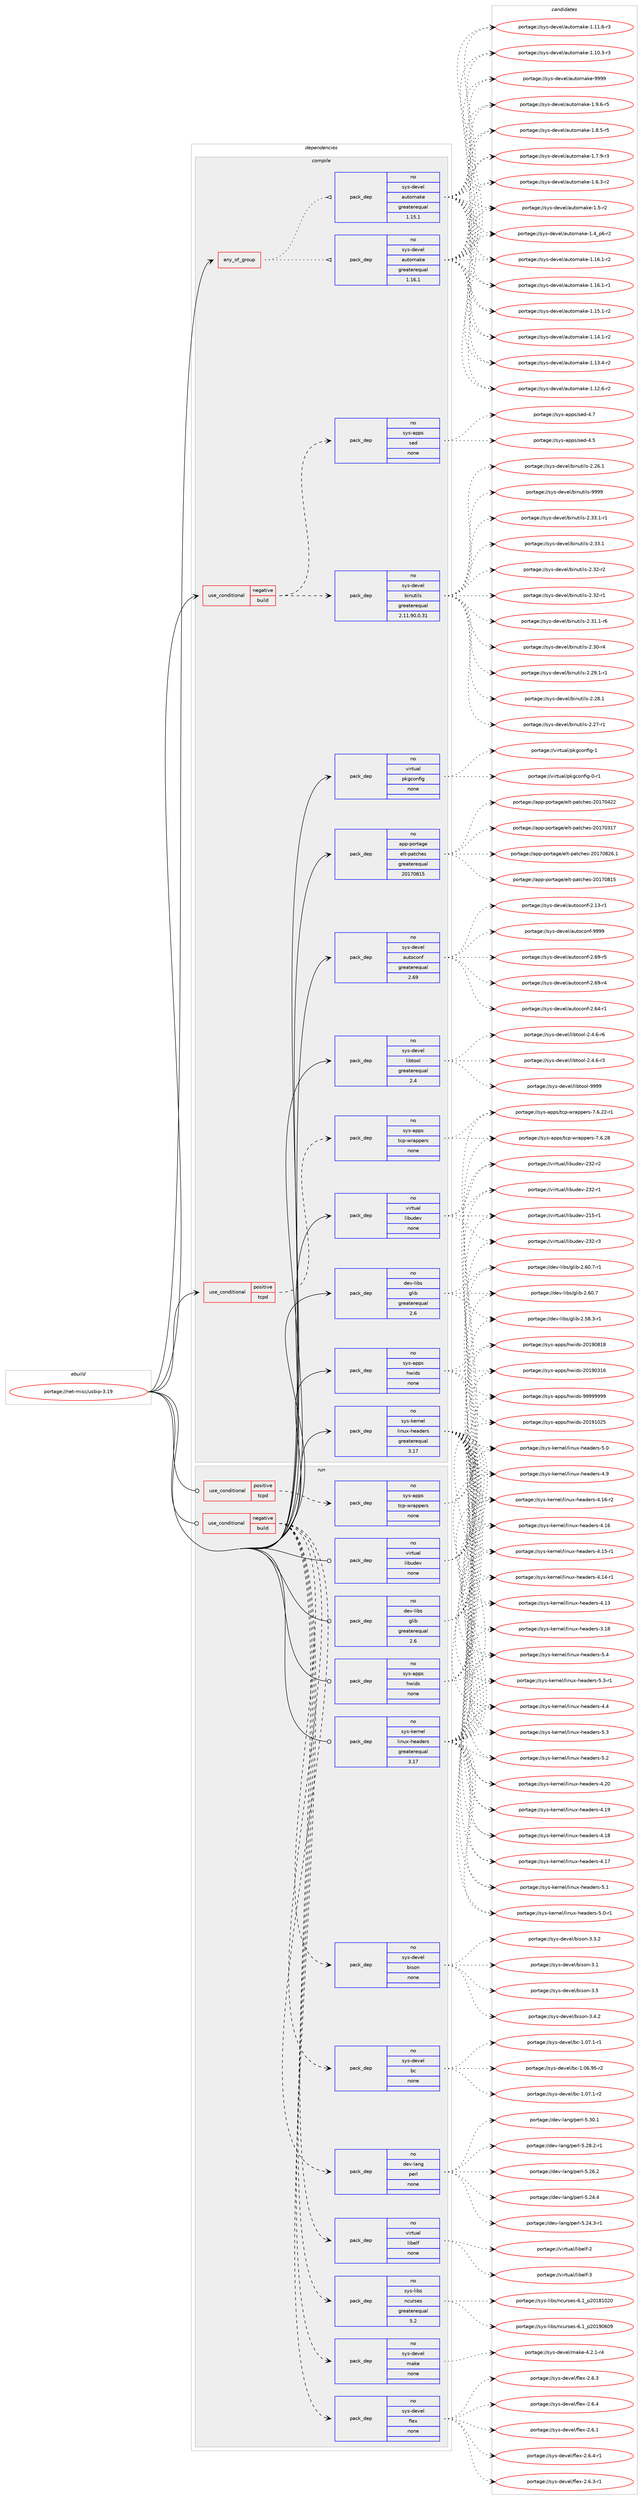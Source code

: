 digraph prolog {

# *************
# Graph options
# *************

newrank=true;
concentrate=true;
compound=true;
graph [rankdir=LR,fontname=Helvetica,fontsize=10,ranksep=1.5];#, ranksep=2.5, nodesep=0.2];
edge  [arrowhead=vee];
node  [fontname=Helvetica,fontsize=10];

# **********
# The ebuild
# **********

subgraph cluster_leftcol {
color=gray;
rank=same;
label=<<i>ebuild</i>>;
id [label="portage://net-misc/usbip-3.19", color=red, width=4, href="../net-misc/usbip-3.19.svg"];
}

# ****************
# The dependencies
# ****************

subgraph cluster_midcol {
color=gray;
label=<<i>dependencies</i>>;
subgraph cluster_compile {
fillcolor="#eeeeee";
style=filled;
label=<<i>compile</i>>;
subgraph any2013 {
dependency129631 [label=<<TABLE BORDER="0" CELLBORDER="1" CELLSPACING="0" CELLPADDING="4"><TR><TD CELLPADDING="10">any_of_group</TD></TR></TABLE>>, shape=none, color=red];subgraph pack102188 {
dependency129632 [label=<<TABLE BORDER="0" CELLBORDER="1" CELLSPACING="0" CELLPADDING="4" WIDTH="220"><TR><TD ROWSPAN="6" CELLPADDING="30">pack_dep</TD></TR><TR><TD WIDTH="110">no</TD></TR><TR><TD>sys-devel</TD></TR><TR><TD>automake</TD></TR><TR><TD>greaterequal</TD></TR><TR><TD>1.16.1</TD></TR></TABLE>>, shape=none, color=blue];
}
dependency129631:e -> dependency129632:w [weight=20,style="dotted",arrowhead="oinv"];
subgraph pack102189 {
dependency129633 [label=<<TABLE BORDER="0" CELLBORDER="1" CELLSPACING="0" CELLPADDING="4" WIDTH="220"><TR><TD ROWSPAN="6" CELLPADDING="30">pack_dep</TD></TR><TR><TD WIDTH="110">no</TD></TR><TR><TD>sys-devel</TD></TR><TR><TD>automake</TD></TR><TR><TD>greaterequal</TD></TR><TR><TD>1.15.1</TD></TR></TABLE>>, shape=none, color=blue];
}
dependency129631:e -> dependency129633:w [weight=20,style="dotted",arrowhead="oinv"];
}
id:e -> dependency129631:w [weight=20,style="solid",arrowhead="vee"];
subgraph cond25334 {
dependency129634 [label=<<TABLE BORDER="0" CELLBORDER="1" CELLSPACING="0" CELLPADDING="4"><TR><TD ROWSPAN="3" CELLPADDING="10">use_conditional</TD></TR><TR><TD>negative</TD></TR><TR><TD>build</TD></TR></TABLE>>, shape=none, color=red];
subgraph pack102190 {
dependency129635 [label=<<TABLE BORDER="0" CELLBORDER="1" CELLSPACING="0" CELLPADDING="4" WIDTH="220"><TR><TD ROWSPAN="6" CELLPADDING="30">pack_dep</TD></TR><TR><TD WIDTH="110">no</TD></TR><TR><TD>sys-apps</TD></TR><TR><TD>sed</TD></TR><TR><TD>none</TD></TR><TR><TD></TD></TR></TABLE>>, shape=none, color=blue];
}
dependency129634:e -> dependency129635:w [weight=20,style="dashed",arrowhead="vee"];
subgraph pack102191 {
dependency129636 [label=<<TABLE BORDER="0" CELLBORDER="1" CELLSPACING="0" CELLPADDING="4" WIDTH="220"><TR><TD ROWSPAN="6" CELLPADDING="30">pack_dep</TD></TR><TR><TD WIDTH="110">no</TD></TR><TR><TD>sys-devel</TD></TR><TR><TD>binutils</TD></TR><TR><TD>greaterequal</TD></TR><TR><TD>2.11.90.0.31</TD></TR></TABLE>>, shape=none, color=blue];
}
dependency129634:e -> dependency129636:w [weight=20,style="dashed",arrowhead="vee"];
}
id:e -> dependency129634:w [weight=20,style="solid",arrowhead="vee"];
subgraph cond25335 {
dependency129637 [label=<<TABLE BORDER="0" CELLBORDER="1" CELLSPACING="0" CELLPADDING="4"><TR><TD ROWSPAN="3" CELLPADDING="10">use_conditional</TD></TR><TR><TD>positive</TD></TR><TR><TD>tcpd</TD></TR></TABLE>>, shape=none, color=red];
subgraph pack102192 {
dependency129638 [label=<<TABLE BORDER="0" CELLBORDER="1" CELLSPACING="0" CELLPADDING="4" WIDTH="220"><TR><TD ROWSPAN="6" CELLPADDING="30">pack_dep</TD></TR><TR><TD WIDTH="110">no</TD></TR><TR><TD>sys-apps</TD></TR><TR><TD>tcp-wrappers</TD></TR><TR><TD>none</TD></TR><TR><TD></TD></TR></TABLE>>, shape=none, color=blue];
}
dependency129637:e -> dependency129638:w [weight=20,style="dashed",arrowhead="vee"];
}
id:e -> dependency129637:w [weight=20,style="solid",arrowhead="vee"];
subgraph pack102193 {
dependency129639 [label=<<TABLE BORDER="0" CELLBORDER="1" CELLSPACING="0" CELLPADDING="4" WIDTH="220"><TR><TD ROWSPAN="6" CELLPADDING="30">pack_dep</TD></TR><TR><TD WIDTH="110">no</TD></TR><TR><TD>app-portage</TD></TR><TR><TD>elt-patches</TD></TR><TR><TD>greaterequal</TD></TR><TR><TD>20170815</TD></TR></TABLE>>, shape=none, color=blue];
}
id:e -> dependency129639:w [weight=20,style="solid",arrowhead="vee"];
subgraph pack102194 {
dependency129640 [label=<<TABLE BORDER="0" CELLBORDER="1" CELLSPACING="0" CELLPADDING="4" WIDTH="220"><TR><TD ROWSPAN="6" CELLPADDING="30">pack_dep</TD></TR><TR><TD WIDTH="110">no</TD></TR><TR><TD>dev-libs</TD></TR><TR><TD>glib</TD></TR><TR><TD>greaterequal</TD></TR><TR><TD>2.6</TD></TR></TABLE>>, shape=none, color=blue];
}
id:e -> dependency129640:w [weight=20,style="solid",arrowhead="vee"];
subgraph pack102195 {
dependency129641 [label=<<TABLE BORDER="0" CELLBORDER="1" CELLSPACING="0" CELLPADDING="4" WIDTH="220"><TR><TD ROWSPAN="6" CELLPADDING="30">pack_dep</TD></TR><TR><TD WIDTH="110">no</TD></TR><TR><TD>sys-apps</TD></TR><TR><TD>hwids</TD></TR><TR><TD>none</TD></TR><TR><TD></TD></TR></TABLE>>, shape=none, color=blue];
}
id:e -> dependency129641:w [weight=20,style="solid",arrowhead="vee"];
subgraph pack102196 {
dependency129642 [label=<<TABLE BORDER="0" CELLBORDER="1" CELLSPACING="0" CELLPADDING="4" WIDTH="220"><TR><TD ROWSPAN="6" CELLPADDING="30">pack_dep</TD></TR><TR><TD WIDTH="110">no</TD></TR><TR><TD>sys-devel</TD></TR><TR><TD>autoconf</TD></TR><TR><TD>greaterequal</TD></TR><TR><TD>2.69</TD></TR></TABLE>>, shape=none, color=blue];
}
id:e -> dependency129642:w [weight=20,style="solid",arrowhead="vee"];
subgraph pack102197 {
dependency129643 [label=<<TABLE BORDER="0" CELLBORDER="1" CELLSPACING="0" CELLPADDING="4" WIDTH="220"><TR><TD ROWSPAN="6" CELLPADDING="30">pack_dep</TD></TR><TR><TD WIDTH="110">no</TD></TR><TR><TD>sys-devel</TD></TR><TR><TD>libtool</TD></TR><TR><TD>greaterequal</TD></TR><TR><TD>2.4</TD></TR></TABLE>>, shape=none, color=blue];
}
id:e -> dependency129643:w [weight=20,style="solid",arrowhead="vee"];
subgraph pack102198 {
dependency129644 [label=<<TABLE BORDER="0" CELLBORDER="1" CELLSPACING="0" CELLPADDING="4" WIDTH="220"><TR><TD ROWSPAN="6" CELLPADDING="30">pack_dep</TD></TR><TR><TD WIDTH="110">no</TD></TR><TR><TD>sys-kernel</TD></TR><TR><TD>linux-headers</TD></TR><TR><TD>greaterequal</TD></TR><TR><TD>3.17</TD></TR></TABLE>>, shape=none, color=blue];
}
id:e -> dependency129644:w [weight=20,style="solid",arrowhead="vee"];
subgraph pack102199 {
dependency129645 [label=<<TABLE BORDER="0" CELLBORDER="1" CELLSPACING="0" CELLPADDING="4" WIDTH="220"><TR><TD ROWSPAN="6" CELLPADDING="30">pack_dep</TD></TR><TR><TD WIDTH="110">no</TD></TR><TR><TD>virtual</TD></TR><TR><TD>libudev</TD></TR><TR><TD>none</TD></TR><TR><TD></TD></TR></TABLE>>, shape=none, color=blue];
}
id:e -> dependency129645:w [weight=20,style="solid",arrowhead="vee"];
subgraph pack102200 {
dependency129646 [label=<<TABLE BORDER="0" CELLBORDER="1" CELLSPACING="0" CELLPADDING="4" WIDTH="220"><TR><TD ROWSPAN="6" CELLPADDING="30">pack_dep</TD></TR><TR><TD WIDTH="110">no</TD></TR><TR><TD>virtual</TD></TR><TR><TD>pkgconfig</TD></TR><TR><TD>none</TD></TR><TR><TD></TD></TR></TABLE>>, shape=none, color=blue];
}
id:e -> dependency129646:w [weight=20,style="solid",arrowhead="vee"];
}
subgraph cluster_compileandrun {
fillcolor="#eeeeee";
style=filled;
label=<<i>compile and run</i>>;
}
subgraph cluster_run {
fillcolor="#eeeeee";
style=filled;
label=<<i>run</i>>;
subgraph cond25336 {
dependency129647 [label=<<TABLE BORDER="0" CELLBORDER="1" CELLSPACING="0" CELLPADDING="4"><TR><TD ROWSPAN="3" CELLPADDING="10">use_conditional</TD></TR><TR><TD>negative</TD></TR><TR><TD>build</TD></TR></TABLE>>, shape=none, color=red];
subgraph pack102201 {
dependency129648 [label=<<TABLE BORDER="0" CELLBORDER="1" CELLSPACING="0" CELLPADDING="4" WIDTH="220"><TR><TD ROWSPAN="6" CELLPADDING="30">pack_dep</TD></TR><TR><TD WIDTH="110">no</TD></TR><TR><TD>dev-lang</TD></TR><TR><TD>perl</TD></TR><TR><TD>none</TD></TR><TR><TD></TD></TR></TABLE>>, shape=none, color=blue];
}
dependency129647:e -> dependency129648:w [weight=20,style="dashed",arrowhead="vee"];
subgraph pack102202 {
dependency129649 [label=<<TABLE BORDER="0" CELLBORDER="1" CELLSPACING="0" CELLPADDING="4" WIDTH="220"><TR><TD ROWSPAN="6" CELLPADDING="30">pack_dep</TD></TR><TR><TD WIDTH="110">no</TD></TR><TR><TD>sys-devel</TD></TR><TR><TD>bc</TD></TR><TR><TD>none</TD></TR><TR><TD></TD></TR></TABLE>>, shape=none, color=blue];
}
dependency129647:e -> dependency129649:w [weight=20,style="dashed",arrowhead="vee"];
subgraph pack102203 {
dependency129650 [label=<<TABLE BORDER="0" CELLBORDER="1" CELLSPACING="0" CELLPADDING="4" WIDTH="220"><TR><TD ROWSPAN="6" CELLPADDING="30">pack_dep</TD></TR><TR><TD WIDTH="110">no</TD></TR><TR><TD>sys-devel</TD></TR><TR><TD>bison</TD></TR><TR><TD>none</TD></TR><TR><TD></TD></TR></TABLE>>, shape=none, color=blue];
}
dependency129647:e -> dependency129650:w [weight=20,style="dashed",arrowhead="vee"];
subgraph pack102204 {
dependency129651 [label=<<TABLE BORDER="0" CELLBORDER="1" CELLSPACING="0" CELLPADDING="4" WIDTH="220"><TR><TD ROWSPAN="6" CELLPADDING="30">pack_dep</TD></TR><TR><TD WIDTH="110">no</TD></TR><TR><TD>sys-devel</TD></TR><TR><TD>flex</TD></TR><TR><TD>none</TD></TR><TR><TD></TD></TR></TABLE>>, shape=none, color=blue];
}
dependency129647:e -> dependency129651:w [weight=20,style="dashed",arrowhead="vee"];
subgraph pack102205 {
dependency129652 [label=<<TABLE BORDER="0" CELLBORDER="1" CELLSPACING="0" CELLPADDING="4" WIDTH="220"><TR><TD ROWSPAN="6" CELLPADDING="30">pack_dep</TD></TR><TR><TD WIDTH="110">no</TD></TR><TR><TD>sys-devel</TD></TR><TR><TD>make</TD></TR><TR><TD>none</TD></TR><TR><TD></TD></TR></TABLE>>, shape=none, color=blue];
}
dependency129647:e -> dependency129652:w [weight=20,style="dashed",arrowhead="vee"];
subgraph pack102206 {
dependency129653 [label=<<TABLE BORDER="0" CELLBORDER="1" CELLSPACING="0" CELLPADDING="4" WIDTH="220"><TR><TD ROWSPAN="6" CELLPADDING="30">pack_dep</TD></TR><TR><TD WIDTH="110">no</TD></TR><TR><TD>sys-libs</TD></TR><TR><TD>ncurses</TD></TR><TR><TD>greaterequal</TD></TR><TR><TD>5.2</TD></TR></TABLE>>, shape=none, color=blue];
}
dependency129647:e -> dependency129653:w [weight=20,style="dashed",arrowhead="vee"];
subgraph pack102207 {
dependency129654 [label=<<TABLE BORDER="0" CELLBORDER="1" CELLSPACING="0" CELLPADDING="4" WIDTH="220"><TR><TD ROWSPAN="6" CELLPADDING="30">pack_dep</TD></TR><TR><TD WIDTH="110">no</TD></TR><TR><TD>virtual</TD></TR><TR><TD>libelf</TD></TR><TR><TD>none</TD></TR><TR><TD></TD></TR></TABLE>>, shape=none, color=blue];
}
dependency129647:e -> dependency129654:w [weight=20,style="dashed",arrowhead="vee"];
}
id:e -> dependency129647:w [weight=20,style="solid",arrowhead="odot"];
subgraph cond25337 {
dependency129655 [label=<<TABLE BORDER="0" CELLBORDER="1" CELLSPACING="0" CELLPADDING="4"><TR><TD ROWSPAN="3" CELLPADDING="10">use_conditional</TD></TR><TR><TD>positive</TD></TR><TR><TD>tcpd</TD></TR></TABLE>>, shape=none, color=red];
subgraph pack102208 {
dependency129656 [label=<<TABLE BORDER="0" CELLBORDER="1" CELLSPACING="0" CELLPADDING="4" WIDTH="220"><TR><TD ROWSPAN="6" CELLPADDING="30">pack_dep</TD></TR><TR><TD WIDTH="110">no</TD></TR><TR><TD>sys-apps</TD></TR><TR><TD>tcp-wrappers</TD></TR><TR><TD>none</TD></TR><TR><TD></TD></TR></TABLE>>, shape=none, color=blue];
}
dependency129655:e -> dependency129656:w [weight=20,style="dashed",arrowhead="vee"];
}
id:e -> dependency129655:w [weight=20,style="solid",arrowhead="odot"];
subgraph pack102209 {
dependency129657 [label=<<TABLE BORDER="0" CELLBORDER="1" CELLSPACING="0" CELLPADDING="4" WIDTH="220"><TR><TD ROWSPAN="6" CELLPADDING="30">pack_dep</TD></TR><TR><TD WIDTH="110">no</TD></TR><TR><TD>dev-libs</TD></TR><TR><TD>glib</TD></TR><TR><TD>greaterequal</TD></TR><TR><TD>2.6</TD></TR></TABLE>>, shape=none, color=blue];
}
id:e -> dependency129657:w [weight=20,style="solid",arrowhead="odot"];
subgraph pack102210 {
dependency129658 [label=<<TABLE BORDER="0" CELLBORDER="1" CELLSPACING="0" CELLPADDING="4" WIDTH="220"><TR><TD ROWSPAN="6" CELLPADDING="30">pack_dep</TD></TR><TR><TD WIDTH="110">no</TD></TR><TR><TD>sys-apps</TD></TR><TR><TD>hwids</TD></TR><TR><TD>none</TD></TR><TR><TD></TD></TR></TABLE>>, shape=none, color=blue];
}
id:e -> dependency129658:w [weight=20,style="solid",arrowhead="odot"];
subgraph pack102211 {
dependency129659 [label=<<TABLE BORDER="0" CELLBORDER="1" CELLSPACING="0" CELLPADDING="4" WIDTH="220"><TR><TD ROWSPAN="6" CELLPADDING="30">pack_dep</TD></TR><TR><TD WIDTH="110">no</TD></TR><TR><TD>sys-kernel</TD></TR><TR><TD>linux-headers</TD></TR><TR><TD>greaterequal</TD></TR><TR><TD>3.17</TD></TR></TABLE>>, shape=none, color=blue];
}
id:e -> dependency129659:w [weight=20,style="solid",arrowhead="odot"];
subgraph pack102212 {
dependency129660 [label=<<TABLE BORDER="0" CELLBORDER="1" CELLSPACING="0" CELLPADDING="4" WIDTH="220"><TR><TD ROWSPAN="6" CELLPADDING="30">pack_dep</TD></TR><TR><TD WIDTH="110">no</TD></TR><TR><TD>virtual</TD></TR><TR><TD>libudev</TD></TR><TR><TD>none</TD></TR><TR><TD></TD></TR></TABLE>>, shape=none, color=blue];
}
id:e -> dependency129660:w [weight=20,style="solid",arrowhead="odot"];
}
}

# **************
# The candidates
# **************

subgraph cluster_choices {
rank=same;
color=gray;
label=<<i>candidates</i>>;

subgraph choice102188 {
color=black;
nodesep=1;
choice115121115451001011181011084797117116111109971071014557575757 [label="portage://sys-devel/automake-9999", color=red, width=4,href="../sys-devel/automake-9999.svg"];
choice115121115451001011181011084797117116111109971071014549465746544511453 [label="portage://sys-devel/automake-1.9.6-r5", color=red, width=4,href="../sys-devel/automake-1.9.6-r5.svg"];
choice115121115451001011181011084797117116111109971071014549465646534511453 [label="portage://sys-devel/automake-1.8.5-r5", color=red, width=4,href="../sys-devel/automake-1.8.5-r5.svg"];
choice115121115451001011181011084797117116111109971071014549465546574511451 [label="portage://sys-devel/automake-1.7.9-r3", color=red, width=4,href="../sys-devel/automake-1.7.9-r3.svg"];
choice115121115451001011181011084797117116111109971071014549465446514511450 [label="portage://sys-devel/automake-1.6.3-r2", color=red, width=4,href="../sys-devel/automake-1.6.3-r2.svg"];
choice11512111545100101118101108479711711611110997107101454946534511450 [label="portage://sys-devel/automake-1.5-r2", color=red, width=4,href="../sys-devel/automake-1.5-r2.svg"];
choice115121115451001011181011084797117116111109971071014549465295112544511450 [label="portage://sys-devel/automake-1.4_p6-r2", color=red, width=4,href="../sys-devel/automake-1.4_p6-r2.svg"];
choice11512111545100101118101108479711711611110997107101454946495446494511450 [label="portage://sys-devel/automake-1.16.1-r2", color=red, width=4,href="../sys-devel/automake-1.16.1-r2.svg"];
choice11512111545100101118101108479711711611110997107101454946495446494511449 [label="portage://sys-devel/automake-1.16.1-r1", color=red, width=4,href="../sys-devel/automake-1.16.1-r1.svg"];
choice11512111545100101118101108479711711611110997107101454946495346494511450 [label="portage://sys-devel/automake-1.15.1-r2", color=red, width=4,href="../sys-devel/automake-1.15.1-r2.svg"];
choice11512111545100101118101108479711711611110997107101454946495246494511450 [label="portage://sys-devel/automake-1.14.1-r2", color=red, width=4,href="../sys-devel/automake-1.14.1-r2.svg"];
choice11512111545100101118101108479711711611110997107101454946495146524511450 [label="portage://sys-devel/automake-1.13.4-r2", color=red, width=4,href="../sys-devel/automake-1.13.4-r2.svg"];
choice11512111545100101118101108479711711611110997107101454946495046544511450 [label="portage://sys-devel/automake-1.12.6-r2", color=red, width=4,href="../sys-devel/automake-1.12.6-r2.svg"];
choice11512111545100101118101108479711711611110997107101454946494946544511451 [label="portage://sys-devel/automake-1.11.6-r3", color=red, width=4,href="../sys-devel/automake-1.11.6-r3.svg"];
choice11512111545100101118101108479711711611110997107101454946494846514511451 [label="portage://sys-devel/automake-1.10.3-r3", color=red, width=4,href="../sys-devel/automake-1.10.3-r3.svg"];
dependency129632:e -> choice115121115451001011181011084797117116111109971071014557575757:w [style=dotted,weight="100"];
dependency129632:e -> choice115121115451001011181011084797117116111109971071014549465746544511453:w [style=dotted,weight="100"];
dependency129632:e -> choice115121115451001011181011084797117116111109971071014549465646534511453:w [style=dotted,weight="100"];
dependency129632:e -> choice115121115451001011181011084797117116111109971071014549465546574511451:w [style=dotted,weight="100"];
dependency129632:e -> choice115121115451001011181011084797117116111109971071014549465446514511450:w [style=dotted,weight="100"];
dependency129632:e -> choice11512111545100101118101108479711711611110997107101454946534511450:w [style=dotted,weight="100"];
dependency129632:e -> choice115121115451001011181011084797117116111109971071014549465295112544511450:w [style=dotted,weight="100"];
dependency129632:e -> choice11512111545100101118101108479711711611110997107101454946495446494511450:w [style=dotted,weight="100"];
dependency129632:e -> choice11512111545100101118101108479711711611110997107101454946495446494511449:w [style=dotted,weight="100"];
dependency129632:e -> choice11512111545100101118101108479711711611110997107101454946495346494511450:w [style=dotted,weight="100"];
dependency129632:e -> choice11512111545100101118101108479711711611110997107101454946495246494511450:w [style=dotted,weight="100"];
dependency129632:e -> choice11512111545100101118101108479711711611110997107101454946495146524511450:w [style=dotted,weight="100"];
dependency129632:e -> choice11512111545100101118101108479711711611110997107101454946495046544511450:w [style=dotted,weight="100"];
dependency129632:e -> choice11512111545100101118101108479711711611110997107101454946494946544511451:w [style=dotted,weight="100"];
dependency129632:e -> choice11512111545100101118101108479711711611110997107101454946494846514511451:w [style=dotted,weight="100"];
}
subgraph choice102189 {
color=black;
nodesep=1;
choice115121115451001011181011084797117116111109971071014557575757 [label="portage://sys-devel/automake-9999", color=red, width=4,href="../sys-devel/automake-9999.svg"];
choice115121115451001011181011084797117116111109971071014549465746544511453 [label="portage://sys-devel/automake-1.9.6-r5", color=red, width=4,href="../sys-devel/automake-1.9.6-r5.svg"];
choice115121115451001011181011084797117116111109971071014549465646534511453 [label="portage://sys-devel/automake-1.8.5-r5", color=red, width=4,href="../sys-devel/automake-1.8.5-r5.svg"];
choice115121115451001011181011084797117116111109971071014549465546574511451 [label="portage://sys-devel/automake-1.7.9-r3", color=red, width=4,href="../sys-devel/automake-1.7.9-r3.svg"];
choice115121115451001011181011084797117116111109971071014549465446514511450 [label="portage://sys-devel/automake-1.6.3-r2", color=red, width=4,href="../sys-devel/automake-1.6.3-r2.svg"];
choice11512111545100101118101108479711711611110997107101454946534511450 [label="portage://sys-devel/automake-1.5-r2", color=red, width=4,href="../sys-devel/automake-1.5-r2.svg"];
choice115121115451001011181011084797117116111109971071014549465295112544511450 [label="portage://sys-devel/automake-1.4_p6-r2", color=red, width=4,href="../sys-devel/automake-1.4_p6-r2.svg"];
choice11512111545100101118101108479711711611110997107101454946495446494511450 [label="portage://sys-devel/automake-1.16.1-r2", color=red, width=4,href="../sys-devel/automake-1.16.1-r2.svg"];
choice11512111545100101118101108479711711611110997107101454946495446494511449 [label="portage://sys-devel/automake-1.16.1-r1", color=red, width=4,href="../sys-devel/automake-1.16.1-r1.svg"];
choice11512111545100101118101108479711711611110997107101454946495346494511450 [label="portage://sys-devel/automake-1.15.1-r2", color=red, width=4,href="../sys-devel/automake-1.15.1-r2.svg"];
choice11512111545100101118101108479711711611110997107101454946495246494511450 [label="portage://sys-devel/automake-1.14.1-r2", color=red, width=4,href="../sys-devel/automake-1.14.1-r2.svg"];
choice11512111545100101118101108479711711611110997107101454946495146524511450 [label="portage://sys-devel/automake-1.13.4-r2", color=red, width=4,href="../sys-devel/automake-1.13.4-r2.svg"];
choice11512111545100101118101108479711711611110997107101454946495046544511450 [label="portage://sys-devel/automake-1.12.6-r2", color=red, width=4,href="../sys-devel/automake-1.12.6-r2.svg"];
choice11512111545100101118101108479711711611110997107101454946494946544511451 [label="portage://sys-devel/automake-1.11.6-r3", color=red, width=4,href="../sys-devel/automake-1.11.6-r3.svg"];
choice11512111545100101118101108479711711611110997107101454946494846514511451 [label="portage://sys-devel/automake-1.10.3-r3", color=red, width=4,href="../sys-devel/automake-1.10.3-r3.svg"];
dependency129633:e -> choice115121115451001011181011084797117116111109971071014557575757:w [style=dotted,weight="100"];
dependency129633:e -> choice115121115451001011181011084797117116111109971071014549465746544511453:w [style=dotted,weight="100"];
dependency129633:e -> choice115121115451001011181011084797117116111109971071014549465646534511453:w [style=dotted,weight="100"];
dependency129633:e -> choice115121115451001011181011084797117116111109971071014549465546574511451:w [style=dotted,weight="100"];
dependency129633:e -> choice115121115451001011181011084797117116111109971071014549465446514511450:w [style=dotted,weight="100"];
dependency129633:e -> choice11512111545100101118101108479711711611110997107101454946534511450:w [style=dotted,weight="100"];
dependency129633:e -> choice115121115451001011181011084797117116111109971071014549465295112544511450:w [style=dotted,weight="100"];
dependency129633:e -> choice11512111545100101118101108479711711611110997107101454946495446494511450:w [style=dotted,weight="100"];
dependency129633:e -> choice11512111545100101118101108479711711611110997107101454946495446494511449:w [style=dotted,weight="100"];
dependency129633:e -> choice11512111545100101118101108479711711611110997107101454946495346494511450:w [style=dotted,weight="100"];
dependency129633:e -> choice11512111545100101118101108479711711611110997107101454946495246494511450:w [style=dotted,weight="100"];
dependency129633:e -> choice11512111545100101118101108479711711611110997107101454946495146524511450:w [style=dotted,weight="100"];
dependency129633:e -> choice11512111545100101118101108479711711611110997107101454946495046544511450:w [style=dotted,weight="100"];
dependency129633:e -> choice11512111545100101118101108479711711611110997107101454946494946544511451:w [style=dotted,weight="100"];
dependency129633:e -> choice11512111545100101118101108479711711611110997107101454946494846514511451:w [style=dotted,weight="100"];
}
subgraph choice102190 {
color=black;
nodesep=1;
choice11512111545971121121154711510110045524655 [label="portage://sys-apps/sed-4.7", color=red, width=4,href="../sys-apps/sed-4.7.svg"];
choice11512111545971121121154711510110045524653 [label="portage://sys-apps/sed-4.5", color=red, width=4,href="../sys-apps/sed-4.5.svg"];
dependency129635:e -> choice11512111545971121121154711510110045524655:w [style=dotted,weight="100"];
dependency129635:e -> choice11512111545971121121154711510110045524653:w [style=dotted,weight="100"];
}
subgraph choice102191 {
color=black;
nodesep=1;
choice1151211154510010111810110847981051101171161051081154557575757 [label="portage://sys-devel/binutils-9999", color=red, width=4,href="../sys-devel/binutils-9999.svg"];
choice115121115451001011181011084798105110117116105108115455046515146494511449 [label="portage://sys-devel/binutils-2.33.1-r1", color=red, width=4,href="../sys-devel/binutils-2.33.1-r1.svg"];
choice11512111545100101118101108479810511011711610510811545504651514649 [label="portage://sys-devel/binutils-2.33.1", color=red, width=4,href="../sys-devel/binutils-2.33.1.svg"];
choice11512111545100101118101108479810511011711610510811545504651504511450 [label="portage://sys-devel/binutils-2.32-r2", color=red, width=4,href="../sys-devel/binutils-2.32-r2.svg"];
choice11512111545100101118101108479810511011711610510811545504651504511449 [label="portage://sys-devel/binutils-2.32-r1", color=red, width=4,href="../sys-devel/binutils-2.32-r1.svg"];
choice115121115451001011181011084798105110117116105108115455046514946494511454 [label="portage://sys-devel/binutils-2.31.1-r6", color=red, width=4,href="../sys-devel/binutils-2.31.1-r6.svg"];
choice11512111545100101118101108479810511011711610510811545504651484511452 [label="portage://sys-devel/binutils-2.30-r4", color=red, width=4,href="../sys-devel/binutils-2.30-r4.svg"];
choice115121115451001011181011084798105110117116105108115455046505746494511449 [label="portage://sys-devel/binutils-2.29.1-r1", color=red, width=4,href="../sys-devel/binutils-2.29.1-r1.svg"];
choice11512111545100101118101108479810511011711610510811545504650564649 [label="portage://sys-devel/binutils-2.28.1", color=red, width=4,href="../sys-devel/binutils-2.28.1.svg"];
choice11512111545100101118101108479810511011711610510811545504650554511449 [label="portage://sys-devel/binutils-2.27-r1", color=red, width=4,href="../sys-devel/binutils-2.27-r1.svg"];
choice11512111545100101118101108479810511011711610510811545504650544649 [label="portage://sys-devel/binutils-2.26.1", color=red, width=4,href="../sys-devel/binutils-2.26.1.svg"];
dependency129636:e -> choice1151211154510010111810110847981051101171161051081154557575757:w [style=dotted,weight="100"];
dependency129636:e -> choice115121115451001011181011084798105110117116105108115455046515146494511449:w [style=dotted,weight="100"];
dependency129636:e -> choice11512111545100101118101108479810511011711610510811545504651514649:w [style=dotted,weight="100"];
dependency129636:e -> choice11512111545100101118101108479810511011711610510811545504651504511450:w [style=dotted,weight="100"];
dependency129636:e -> choice11512111545100101118101108479810511011711610510811545504651504511449:w [style=dotted,weight="100"];
dependency129636:e -> choice115121115451001011181011084798105110117116105108115455046514946494511454:w [style=dotted,weight="100"];
dependency129636:e -> choice11512111545100101118101108479810511011711610510811545504651484511452:w [style=dotted,weight="100"];
dependency129636:e -> choice115121115451001011181011084798105110117116105108115455046505746494511449:w [style=dotted,weight="100"];
dependency129636:e -> choice11512111545100101118101108479810511011711610510811545504650564649:w [style=dotted,weight="100"];
dependency129636:e -> choice11512111545100101118101108479810511011711610510811545504650554511449:w [style=dotted,weight="100"];
dependency129636:e -> choice11512111545100101118101108479810511011711610510811545504650544649:w [style=dotted,weight="100"];
}
subgraph choice102192 {
color=black;
nodesep=1;
choice11512111545971121121154711699112451191149711211210111411545554654465056 [label="portage://sys-apps/tcp-wrappers-7.6.28", color=red, width=4,href="../sys-apps/tcp-wrappers-7.6.28.svg"];
choice115121115459711211211547116991124511911497112112101114115455546544650504511449 [label="portage://sys-apps/tcp-wrappers-7.6.22-r1", color=red, width=4,href="../sys-apps/tcp-wrappers-7.6.22-r1.svg"];
dependency129638:e -> choice11512111545971121121154711699112451191149711211210111411545554654465056:w [style=dotted,weight="100"];
dependency129638:e -> choice115121115459711211211547116991124511911497112112101114115455546544650504511449:w [style=dotted,weight="100"];
}
subgraph choice102193 {
color=black;
nodesep=1;
choice971121124511211111411697103101471011081164511297116991041011154550484955485650544649 [label="portage://app-portage/elt-patches-20170826.1", color=red, width=4,href="../app-portage/elt-patches-20170826.1.svg"];
choice97112112451121111141169710310147101108116451129711699104101115455048495548564953 [label="portage://app-portage/elt-patches-20170815", color=red, width=4,href="../app-portage/elt-patches-20170815.svg"];
choice97112112451121111141169710310147101108116451129711699104101115455048495548525050 [label="portage://app-portage/elt-patches-20170422", color=red, width=4,href="../app-portage/elt-patches-20170422.svg"];
choice97112112451121111141169710310147101108116451129711699104101115455048495548514955 [label="portage://app-portage/elt-patches-20170317", color=red, width=4,href="../app-portage/elt-patches-20170317.svg"];
dependency129639:e -> choice971121124511211111411697103101471011081164511297116991041011154550484955485650544649:w [style=dotted,weight="100"];
dependency129639:e -> choice97112112451121111141169710310147101108116451129711699104101115455048495548564953:w [style=dotted,weight="100"];
dependency129639:e -> choice97112112451121111141169710310147101108116451129711699104101115455048495548525050:w [style=dotted,weight="100"];
dependency129639:e -> choice97112112451121111141169710310147101108116451129711699104101115455048495548514955:w [style=dotted,weight="100"];
}
subgraph choice102194 {
color=black;
nodesep=1;
choice10010111845108105981154710310810598455046544846554511449 [label="portage://dev-libs/glib-2.60.7-r1", color=red, width=4,href="../dev-libs/glib-2.60.7-r1.svg"];
choice1001011184510810598115471031081059845504654484655 [label="portage://dev-libs/glib-2.60.7", color=red, width=4,href="../dev-libs/glib-2.60.7.svg"];
choice10010111845108105981154710310810598455046535646514511449 [label="portage://dev-libs/glib-2.58.3-r1", color=red, width=4,href="../dev-libs/glib-2.58.3-r1.svg"];
dependency129640:e -> choice10010111845108105981154710310810598455046544846554511449:w [style=dotted,weight="100"];
dependency129640:e -> choice1001011184510810598115471031081059845504654484655:w [style=dotted,weight="100"];
dependency129640:e -> choice10010111845108105981154710310810598455046535646514511449:w [style=dotted,weight="100"];
}
subgraph choice102195 {
color=black;
nodesep=1;
choice115121115459711211211547104119105100115455757575757575757 [label="portage://sys-apps/hwids-99999999", color=red, width=4,href="../sys-apps/hwids-99999999.svg"];
choice115121115459711211211547104119105100115455048495749485053 [label="portage://sys-apps/hwids-20191025", color=red, width=4,href="../sys-apps/hwids-20191025.svg"];
choice115121115459711211211547104119105100115455048495748564956 [label="portage://sys-apps/hwids-20190818", color=red, width=4,href="../sys-apps/hwids-20190818.svg"];
choice115121115459711211211547104119105100115455048495748514954 [label="portage://sys-apps/hwids-20190316", color=red, width=4,href="../sys-apps/hwids-20190316.svg"];
dependency129641:e -> choice115121115459711211211547104119105100115455757575757575757:w [style=dotted,weight="100"];
dependency129641:e -> choice115121115459711211211547104119105100115455048495749485053:w [style=dotted,weight="100"];
dependency129641:e -> choice115121115459711211211547104119105100115455048495748564956:w [style=dotted,weight="100"];
dependency129641:e -> choice115121115459711211211547104119105100115455048495748514954:w [style=dotted,weight="100"];
}
subgraph choice102196 {
color=black;
nodesep=1;
choice115121115451001011181011084797117116111991111101024557575757 [label="portage://sys-devel/autoconf-9999", color=red, width=4,href="../sys-devel/autoconf-9999.svg"];
choice1151211154510010111810110847971171161119911111010245504654574511453 [label="portage://sys-devel/autoconf-2.69-r5", color=red, width=4,href="../sys-devel/autoconf-2.69-r5.svg"];
choice1151211154510010111810110847971171161119911111010245504654574511452 [label="portage://sys-devel/autoconf-2.69-r4", color=red, width=4,href="../sys-devel/autoconf-2.69-r4.svg"];
choice1151211154510010111810110847971171161119911111010245504654524511449 [label="portage://sys-devel/autoconf-2.64-r1", color=red, width=4,href="../sys-devel/autoconf-2.64-r1.svg"];
choice1151211154510010111810110847971171161119911111010245504649514511449 [label="portage://sys-devel/autoconf-2.13-r1", color=red, width=4,href="../sys-devel/autoconf-2.13-r1.svg"];
dependency129642:e -> choice115121115451001011181011084797117116111991111101024557575757:w [style=dotted,weight="100"];
dependency129642:e -> choice1151211154510010111810110847971171161119911111010245504654574511453:w [style=dotted,weight="100"];
dependency129642:e -> choice1151211154510010111810110847971171161119911111010245504654574511452:w [style=dotted,weight="100"];
dependency129642:e -> choice1151211154510010111810110847971171161119911111010245504654524511449:w [style=dotted,weight="100"];
dependency129642:e -> choice1151211154510010111810110847971171161119911111010245504649514511449:w [style=dotted,weight="100"];
}
subgraph choice102197 {
color=black;
nodesep=1;
choice1151211154510010111810110847108105981161111111084557575757 [label="portage://sys-devel/libtool-9999", color=red, width=4,href="../sys-devel/libtool-9999.svg"];
choice1151211154510010111810110847108105981161111111084550465246544511454 [label="portage://sys-devel/libtool-2.4.6-r6", color=red, width=4,href="../sys-devel/libtool-2.4.6-r6.svg"];
choice1151211154510010111810110847108105981161111111084550465246544511451 [label="portage://sys-devel/libtool-2.4.6-r3", color=red, width=4,href="../sys-devel/libtool-2.4.6-r3.svg"];
dependency129643:e -> choice1151211154510010111810110847108105981161111111084557575757:w [style=dotted,weight="100"];
dependency129643:e -> choice1151211154510010111810110847108105981161111111084550465246544511454:w [style=dotted,weight="100"];
dependency129643:e -> choice1151211154510010111810110847108105981161111111084550465246544511451:w [style=dotted,weight="100"];
}
subgraph choice102198 {
color=black;
nodesep=1;
choice1151211154510710111411010110847108105110117120451041019710010111411545534652 [label="portage://sys-kernel/linux-headers-5.4", color=red, width=4,href="../sys-kernel/linux-headers-5.4.svg"];
choice11512111545107101114110101108471081051101171204510410197100101114115455346514511449 [label="portage://sys-kernel/linux-headers-5.3-r1", color=red, width=4,href="../sys-kernel/linux-headers-5.3-r1.svg"];
choice1151211154510710111411010110847108105110117120451041019710010111411545534651 [label="portage://sys-kernel/linux-headers-5.3", color=red, width=4,href="../sys-kernel/linux-headers-5.3.svg"];
choice1151211154510710111411010110847108105110117120451041019710010111411545534650 [label="portage://sys-kernel/linux-headers-5.2", color=red, width=4,href="../sys-kernel/linux-headers-5.2.svg"];
choice1151211154510710111411010110847108105110117120451041019710010111411545534649 [label="portage://sys-kernel/linux-headers-5.1", color=red, width=4,href="../sys-kernel/linux-headers-5.1.svg"];
choice11512111545107101114110101108471081051101171204510410197100101114115455346484511449 [label="portage://sys-kernel/linux-headers-5.0-r1", color=red, width=4,href="../sys-kernel/linux-headers-5.0-r1.svg"];
choice1151211154510710111411010110847108105110117120451041019710010111411545534648 [label="portage://sys-kernel/linux-headers-5.0", color=red, width=4,href="../sys-kernel/linux-headers-5.0.svg"];
choice1151211154510710111411010110847108105110117120451041019710010111411545524657 [label="portage://sys-kernel/linux-headers-4.9", color=red, width=4,href="../sys-kernel/linux-headers-4.9.svg"];
choice1151211154510710111411010110847108105110117120451041019710010111411545524652 [label="portage://sys-kernel/linux-headers-4.4", color=red, width=4,href="../sys-kernel/linux-headers-4.4.svg"];
choice115121115451071011141101011084710810511011712045104101971001011141154552465048 [label="portage://sys-kernel/linux-headers-4.20", color=red, width=4,href="../sys-kernel/linux-headers-4.20.svg"];
choice115121115451071011141101011084710810511011712045104101971001011141154552464957 [label="portage://sys-kernel/linux-headers-4.19", color=red, width=4,href="../sys-kernel/linux-headers-4.19.svg"];
choice115121115451071011141101011084710810511011712045104101971001011141154552464956 [label="portage://sys-kernel/linux-headers-4.18", color=red, width=4,href="../sys-kernel/linux-headers-4.18.svg"];
choice115121115451071011141101011084710810511011712045104101971001011141154552464955 [label="portage://sys-kernel/linux-headers-4.17", color=red, width=4,href="../sys-kernel/linux-headers-4.17.svg"];
choice1151211154510710111411010110847108105110117120451041019710010111411545524649544511450 [label="portage://sys-kernel/linux-headers-4.16-r2", color=red, width=4,href="../sys-kernel/linux-headers-4.16-r2.svg"];
choice115121115451071011141101011084710810511011712045104101971001011141154552464954 [label="portage://sys-kernel/linux-headers-4.16", color=red, width=4,href="../sys-kernel/linux-headers-4.16.svg"];
choice1151211154510710111411010110847108105110117120451041019710010111411545524649534511449 [label="portage://sys-kernel/linux-headers-4.15-r1", color=red, width=4,href="../sys-kernel/linux-headers-4.15-r1.svg"];
choice1151211154510710111411010110847108105110117120451041019710010111411545524649524511449 [label="portage://sys-kernel/linux-headers-4.14-r1", color=red, width=4,href="../sys-kernel/linux-headers-4.14-r1.svg"];
choice115121115451071011141101011084710810511011712045104101971001011141154552464951 [label="portage://sys-kernel/linux-headers-4.13", color=red, width=4,href="../sys-kernel/linux-headers-4.13.svg"];
choice115121115451071011141101011084710810511011712045104101971001011141154551464956 [label="portage://sys-kernel/linux-headers-3.18", color=red, width=4,href="../sys-kernel/linux-headers-3.18.svg"];
dependency129644:e -> choice1151211154510710111411010110847108105110117120451041019710010111411545534652:w [style=dotted,weight="100"];
dependency129644:e -> choice11512111545107101114110101108471081051101171204510410197100101114115455346514511449:w [style=dotted,weight="100"];
dependency129644:e -> choice1151211154510710111411010110847108105110117120451041019710010111411545534651:w [style=dotted,weight="100"];
dependency129644:e -> choice1151211154510710111411010110847108105110117120451041019710010111411545534650:w [style=dotted,weight="100"];
dependency129644:e -> choice1151211154510710111411010110847108105110117120451041019710010111411545534649:w [style=dotted,weight="100"];
dependency129644:e -> choice11512111545107101114110101108471081051101171204510410197100101114115455346484511449:w [style=dotted,weight="100"];
dependency129644:e -> choice1151211154510710111411010110847108105110117120451041019710010111411545534648:w [style=dotted,weight="100"];
dependency129644:e -> choice1151211154510710111411010110847108105110117120451041019710010111411545524657:w [style=dotted,weight="100"];
dependency129644:e -> choice1151211154510710111411010110847108105110117120451041019710010111411545524652:w [style=dotted,weight="100"];
dependency129644:e -> choice115121115451071011141101011084710810511011712045104101971001011141154552465048:w [style=dotted,weight="100"];
dependency129644:e -> choice115121115451071011141101011084710810511011712045104101971001011141154552464957:w [style=dotted,weight="100"];
dependency129644:e -> choice115121115451071011141101011084710810511011712045104101971001011141154552464956:w [style=dotted,weight="100"];
dependency129644:e -> choice115121115451071011141101011084710810511011712045104101971001011141154552464955:w [style=dotted,weight="100"];
dependency129644:e -> choice1151211154510710111411010110847108105110117120451041019710010111411545524649544511450:w [style=dotted,weight="100"];
dependency129644:e -> choice115121115451071011141101011084710810511011712045104101971001011141154552464954:w [style=dotted,weight="100"];
dependency129644:e -> choice1151211154510710111411010110847108105110117120451041019710010111411545524649534511449:w [style=dotted,weight="100"];
dependency129644:e -> choice1151211154510710111411010110847108105110117120451041019710010111411545524649524511449:w [style=dotted,weight="100"];
dependency129644:e -> choice115121115451071011141101011084710810511011712045104101971001011141154552464951:w [style=dotted,weight="100"];
dependency129644:e -> choice115121115451071011141101011084710810511011712045104101971001011141154551464956:w [style=dotted,weight="100"];
}
subgraph choice102199 {
color=black;
nodesep=1;
choice118105114116117971084710810598117100101118455051504511451 [label="portage://virtual/libudev-232-r3", color=red, width=4,href="../virtual/libudev-232-r3.svg"];
choice118105114116117971084710810598117100101118455051504511450 [label="portage://virtual/libudev-232-r2", color=red, width=4,href="../virtual/libudev-232-r2.svg"];
choice118105114116117971084710810598117100101118455051504511449 [label="portage://virtual/libudev-232-r1", color=red, width=4,href="../virtual/libudev-232-r1.svg"];
choice118105114116117971084710810598117100101118455049534511449 [label="portage://virtual/libudev-215-r1", color=red, width=4,href="../virtual/libudev-215-r1.svg"];
dependency129645:e -> choice118105114116117971084710810598117100101118455051504511451:w [style=dotted,weight="100"];
dependency129645:e -> choice118105114116117971084710810598117100101118455051504511450:w [style=dotted,weight="100"];
dependency129645:e -> choice118105114116117971084710810598117100101118455051504511449:w [style=dotted,weight="100"];
dependency129645:e -> choice118105114116117971084710810598117100101118455049534511449:w [style=dotted,weight="100"];
}
subgraph choice102200 {
color=black;
nodesep=1;
choice1181051141161179710847112107103991111101021051034549 [label="portage://virtual/pkgconfig-1", color=red, width=4,href="../virtual/pkgconfig-1.svg"];
choice11810511411611797108471121071039911111010210510345484511449 [label="portage://virtual/pkgconfig-0-r1", color=red, width=4,href="../virtual/pkgconfig-0-r1.svg"];
dependency129646:e -> choice1181051141161179710847112107103991111101021051034549:w [style=dotted,weight="100"];
dependency129646:e -> choice11810511411611797108471121071039911111010210510345484511449:w [style=dotted,weight="100"];
}
subgraph choice102201 {
color=black;
nodesep=1;
choice10010111845108971101034711210111410845534651484649 [label="portage://dev-lang/perl-5.30.1", color=red, width=4,href="../dev-lang/perl-5.30.1.svg"];
choice100101118451089711010347112101114108455346505646504511449 [label="portage://dev-lang/perl-5.28.2-r1", color=red, width=4,href="../dev-lang/perl-5.28.2-r1.svg"];
choice10010111845108971101034711210111410845534650544650 [label="portage://dev-lang/perl-5.26.2", color=red, width=4,href="../dev-lang/perl-5.26.2.svg"];
choice10010111845108971101034711210111410845534650524652 [label="portage://dev-lang/perl-5.24.4", color=red, width=4,href="../dev-lang/perl-5.24.4.svg"];
choice100101118451089711010347112101114108455346505246514511449 [label="portage://dev-lang/perl-5.24.3-r1", color=red, width=4,href="../dev-lang/perl-5.24.3-r1.svg"];
dependency129648:e -> choice10010111845108971101034711210111410845534651484649:w [style=dotted,weight="100"];
dependency129648:e -> choice100101118451089711010347112101114108455346505646504511449:w [style=dotted,weight="100"];
dependency129648:e -> choice10010111845108971101034711210111410845534650544650:w [style=dotted,weight="100"];
dependency129648:e -> choice10010111845108971101034711210111410845534650524652:w [style=dotted,weight="100"];
dependency129648:e -> choice100101118451089711010347112101114108455346505246514511449:w [style=dotted,weight="100"];
}
subgraph choice102202 {
color=black;
nodesep=1;
choice11512111545100101118101108479899454946485546494511450 [label="portage://sys-devel/bc-1.07.1-r2", color=red, width=4,href="../sys-devel/bc-1.07.1-r2.svg"];
choice11512111545100101118101108479899454946485546494511449 [label="portage://sys-devel/bc-1.07.1-r1", color=red, width=4,href="../sys-devel/bc-1.07.1-r1.svg"];
choice1151211154510010111810110847989945494648544657534511450 [label="portage://sys-devel/bc-1.06.95-r2", color=red, width=4,href="../sys-devel/bc-1.06.95-r2.svg"];
dependency129649:e -> choice11512111545100101118101108479899454946485546494511450:w [style=dotted,weight="100"];
dependency129649:e -> choice11512111545100101118101108479899454946485546494511449:w [style=dotted,weight="100"];
dependency129649:e -> choice1151211154510010111810110847989945494648544657534511450:w [style=dotted,weight="100"];
}
subgraph choice102203 {
color=black;
nodesep=1;
choice11512111545100101118101108479810511511111045514653 [label="portage://sys-devel/bison-3.5", color=red, width=4,href="../sys-devel/bison-3.5.svg"];
choice115121115451001011181011084798105115111110455146524650 [label="portage://sys-devel/bison-3.4.2", color=red, width=4,href="../sys-devel/bison-3.4.2.svg"];
choice115121115451001011181011084798105115111110455146514650 [label="portage://sys-devel/bison-3.3.2", color=red, width=4,href="../sys-devel/bison-3.3.2.svg"];
choice11512111545100101118101108479810511511111045514649 [label="portage://sys-devel/bison-3.1", color=red, width=4,href="../sys-devel/bison-3.1.svg"];
dependency129650:e -> choice11512111545100101118101108479810511511111045514653:w [style=dotted,weight="100"];
dependency129650:e -> choice115121115451001011181011084798105115111110455146524650:w [style=dotted,weight="100"];
dependency129650:e -> choice115121115451001011181011084798105115111110455146514650:w [style=dotted,weight="100"];
dependency129650:e -> choice11512111545100101118101108479810511511111045514649:w [style=dotted,weight="100"];
}
subgraph choice102204 {
color=black;
nodesep=1;
choice11512111545100101118101108471021081011204550465446524511449 [label="portage://sys-devel/flex-2.6.4-r1", color=red, width=4,href="../sys-devel/flex-2.6.4-r1.svg"];
choice1151211154510010111810110847102108101120455046544652 [label="portage://sys-devel/flex-2.6.4", color=red, width=4,href="../sys-devel/flex-2.6.4.svg"];
choice11512111545100101118101108471021081011204550465446514511449 [label="portage://sys-devel/flex-2.6.3-r1", color=red, width=4,href="../sys-devel/flex-2.6.3-r1.svg"];
choice1151211154510010111810110847102108101120455046544651 [label="portage://sys-devel/flex-2.6.3", color=red, width=4,href="../sys-devel/flex-2.6.3.svg"];
choice1151211154510010111810110847102108101120455046544649 [label="portage://sys-devel/flex-2.6.1", color=red, width=4,href="../sys-devel/flex-2.6.1.svg"];
dependency129651:e -> choice11512111545100101118101108471021081011204550465446524511449:w [style=dotted,weight="100"];
dependency129651:e -> choice1151211154510010111810110847102108101120455046544652:w [style=dotted,weight="100"];
dependency129651:e -> choice11512111545100101118101108471021081011204550465446514511449:w [style=dotted,weight="100"];
dependency129651:e -> choice1151211154510010111810110847102108101120455046544651:w [style=dotted,weight="100"];
dependency129651:e -> choice1151211154510010111810110847102108101120455046544649:w [style=dotted,weight="100"];
}
subgraph choice102205 {
color=black;
nodesep=1;
choice1151211154510010111810110847109971071014552465046494511452 [label="portage://sys-devel/make-4.2.1-r4", color=red, width=4,href="../sys-devel/make-4.2.1-r4.svg"];
dependency129652:e -> choice1151211154510010111810110847109971071014552465046494511452:w [style=dotted,weight="100"];
}
subgraph choice102206 {
color=black;
nodesep=1;
choice1151211154510810598115471109911711411510111545544649951125048495748544857 [label="portage://sys-libs/ncurses-6.1_p20190609", color=red, width=4,href="../sys-libs/ncurses-6.1_p20190609.svg"];
choice1151211154510810598115471109911711411510111545544649951125048495649485048 [label="portage://sys-libs/ncurses-6.1_p20181020", color=red, width=4,href="../sys-libs/ncurses-6.1_p20181020.svg"];
dependency129653:e -> choice1151211154510810598115471109911711411510111545544649951125048495748544857:w [style=dotted,weight="100"];
dependency129653:e -> choice1151211154510810598115471109911711411510111545544649951125048495649485048:w [style=dotted,weight="100"];
}
subgraph choice102207 {
color=black;
nodesep=1;
choice1181051141161179710847108105981011081024551 [label="portage://virtual/libelf-3", color=red, width=4,href="../virtual/libelf-3.svg"];
choice1181051141161179710847108105981011081024550 [label="portage://virtual/libelf-2", color=red, width=4,href="../virtual/libelf-2.svg"];
dependency129654:e -> choice1181051141161179710847108105981011081024551:w [style=dotted,weight="100"];
dependency129654:e -> choice1181051141161179710847108105981011081024550:w [style=dotted,weight="100"];
}
subgraph choice102208 {
color=black;
nodesep=1;
choice11512111545971121121154711699112451191149711211210111411545554654465056 [label="portage://sys-apps/tcp-wrappers-7.6.28", color=red, width=4,href="../sys-apps/tcp-wrappers-7.6.28.svg"];
choice115121115459711211211547116991124511911497112112101114115455546544650504511449 [label="portage://sys-apps/tcp-wrappers-7.6.22-r1", color=red, width=4,href="../sys-apps/tcp-wrappers-7.6.22-r1.svg"];
dependency129656:e -> choice11512111545971121121154711699112451191149711211210111411545554654465056:w [style=dotted,weight="100"];
dependency129656:e -> choice115121115459711211211547116991124511911497112112101114115455546544650504511449:w [style=dotted,weight="100"];
}
subgraph choice102209 {
color=black;
nodesep=1;
choice10010111845108105981154710310810598455046544846554511449 [label="portage://dev-libs/glib-2.60.7-r1", color=red, width=4,href="../dev-libs/glib-2.60.7-r1.svg"];
choice1001011184510810598115471031081059845504654484655 [label="portage://dev-libs/glib-2.60.7", color=red, width=4,href="../dev-libs/glib-2.60.7.svg"];
choice10010111845108105981154710310810598455046535646514511449 [label="portage://dev-libs/glib-2.58.3-r1", color=red, width=4,href="../dev-libs/glib-2.58.3-r1.svg"];
dependency129657:e -> choice10010111845108105981154710310810598455046544846554511449:w [style=dotted,weight="100"];
dependency129657:e -> choice1001011184510810598115471031081059845504654484655:w [style=dotted,weight="100"];
dependency129657:e -> choice10010111845108105981154710310810598455046535646514511449:w [style=dotted,weight="100"];
}
subgraph choice102210 {
color=black;
nodesep=1;
choice115121115459711211211547104119105100115455757575757575757 [label="portage://sys-apps/hwids-99999999", color=red, width=4,href="../sys-apps/hwids-99999999.svg"];
choice115121115459711211211547104119105100115455048495749485053 [label="portage://sys-apps/hwids-20191025", color=red, width=4,href="../sys-apps/hwids-20191025.svg"];
choice115121115459711211211547104119105100115455048495748564956 [label="portage://sys-apps/hwids-20190818", color=red, width=4,href="../sys-apps/hwids-20190818.svg"];
choice115121115459711211211547104119105100115455048495748514954 [label="portage://sys-apps/hwids-20190316", color=red, width=4,href="../sys-apps/hwids-20190316.svg"];
dependency129658:e -> choice115121115459711211211547104119105100115455757575757575757:w [style=dotted,weight="100"];
dependency129658:e -> choice115121115459711211211547104119105100115455048495749485053:w [style=dotted,weight="100"];
dependency129658:e -> choice115121115459711211211547104119105100115455048495748564956:w [style=dotted,weight="100"];
dependency129658:e -> choice115121115459711211211547104119105100115455048495748514954:w [style=dotted,weight="100"];
}
subgraph choice102211 {
color=black;
nodesep=1;
choice1151211154510710111411010110847108105110117120451041019710010111411545534652 [label="portage://sys-kernel/linux-headers-5.4", color=red, width=4,href="../sys-kernel/linux-headers-5.4.svg"];
choice11512111545107101114110101108471081051101171204510410197100101114115455346514511449 [label="portage://sys-kernel/linux-headers-5.3-r1", color=red, width=4,href="../sys-kernel/linux-headers-5.3-r1.svg"];
choice1151211154510710111411010110847108105110117120451041019710010111411545534651 [label="portage://sys-kernel/linux-headers-5.3", color=red, width=4,href="../sys-kernel/linux-headers-5.3.svg"];
choice1151211154510710111411010110847108105110117120451041019710010111411545534650 [label="portage://sys-kernel/linux-headers-5.2", color=red, width=4,href="../sys-kernel/linux-headers-5.2.svg"];
choice1151211154510710111411010110847108105110117120451041019710010111411545534649 [label="portage://sys-kernel/linux-headers-5.1", color=red, width=4,href="../sys-kernel/linux-headers-5.1.svg"];
choice11512111545107101114110101108471081051101171204510410197100101114115455346484511449 [label="portage://sys-kernel/linux-headers-5.0-r1", color=red, width=4,href="../sys-kernel/linux-headers-5.0-r1.svg"];
choice1151211154510710111411010110847108105110117120451041019710010111411545534648 [label="portage://sys-kernel/linux-headers-5.0", color=red, width=4,href="../sys-kernel/linux-headers-5.0.svg"];
choice1151211154510710111411010110847108105110117120451041019710010111411545524657 [label="portage://sys-kernel/linux-headers-4.9", color=red, width=4,href="../sys-kernel/linux-headers-4.9.svg"];
choice1151211154510710111411010110847108105110117120451041019710010111411545524652 [label="portage://sys-kernel/linux-headers-4.4", color=red, width=4,href="../sys-kernel/linux-headers-4.4.svg"];
choice115121115451071011141101011084710810511011712045104101971001011141154552465048 [label="portage://sys-kernel/linux-headers-4.20", color=red, width=4,href="../sys-kernel/linux-headers-4.20.svg"];
choice115121115451071011141101011084710810511011712045104101971001011141154552464957 [label="portage://sys-kernel/linux-headers-4.19", color=red, width=4,href="../sys-kernel/linux-headers-4.19.svg"];
choice115121115451071011141101011084710810511011712045104101971001011141154552464956 [label="portage://sys-kernel/linux-headers-4.18", color=red, width=4,href="../sys-kernel/linux-headers-4.18.svg"];
choice115121115451071011141101011084710810511011712045104101971001011141154552464955 [label="portage://sys-kernel/linux-headers-4.17", color=red, width=4,href="../sys-kernel/linux-headers-4.17.svg"];
choice1151211154510710111411010110847108105110117120451041019710010111411545524649544511450 [label="portage://sys-kernel/linux-headers-4.16-r2", color=red, width=4,href="../sys-kernel/linux-headers-4.16-r2.svg"];
choice115121115451071011141101011084710810511011712045104101971001011141154552464954 [label="portage://sys-kernel/linux-headers-4.16", color=red, width=4,href="../sys-kernel/linux-headers-4.16.svg"];
choice1151211154510710111411010110847108105110117120451041019710010111411545524649534511449 [label="portage://sys-kernel/linux-headers-4.15-r1", color=red, width=4,href="../sys-kernel/linux-headers-4.15-r1.svg"];
choice1151211154510710111411010110847108105110117120451041019710010111411545524649524511449 [label="portage://sys-kernel/linux-headers-4.14-r1", color=red, width=4,href="../sys-kernel/linux-headers-4.14-r1.svg"];
choice115121115451071011141101011084710810511011712045104101971001011141154552464951 [label="portage://sys-kernel/linux-headers-4.13", color=red, width=4,href="../sys-kernel/linux-headers-4.13.svg"];
choice115121115451071011141101011084710810511011712045104101971001011141154551464956 [label="portage://sys-kernel/linux-headers-3.18", color=red, width=4,href="../sys-kernel/linux-headers-3.18.svg"];
dependency129659:e -> choice1151211154510710111411010110847108105110117120451041019710010111411545534652:w [style=dotted,weight="100"];
dependency129659:e -> choice11512111545107101114110101108471081051101171204510410197100101114115455346514511449:w [style=dotted,weight="100"];
dependency129659:e -> choice1151211154510710111411010110847108105110117120451041019710010111411545534651:w [style=dotted,weight="100"];
dependency129659:e -> choice1151211154510710111411010110847108105110117120451041019710010111411545534650:w [style=dotted,weight="100"];
dependency129659:e -> choice1151211154510710111411010110847108105110117120451041019710010111411545534649:w [style=dotted,weight="100"];
dependency129659:e -> choice11512111545107101114110101108471081051101171204510410197100101114115455346484511449:w [style=dotted,weight="100"];
dependency129659:e -> choice1151211154510710111411010110847108105110117120451041019710010111411545534648:w [style=dotted,weight="100"];
dependency129659:e -> choice1151211154510710111411010110847108105110117120451041019710010111411545524657:w [style=dotted,weight="100"];
dependency129659:e -> choice1151211154510710111411010110847108105110117120451041019710010111411545524652:w [style=dotted,weight="100"];
dependency129659:e -> choice115121115451071011141101011084710810511011712045104101971001011141154552465048:w [style=dotted,weight="100"];
dependency129659:e -> choice115121115451071011141101011084710810511011712045104101971001011141154552464957:w [style=dotted,weight="100"];
dependency129659:e -> choice115121115451071011141101011084710810511011712045104101971001011141154552464956:w [style=dotted,weight="100"];
dependency129659:e -> choice115121115451071011141101011084710810511011712045104101971001011141154552464955:w [style=dotted,weight="100"];
dependency129659:e -> choice1151211154510710111411010110847108105110117120451041019710010111411545524649544511450:w [style=dotted,weight="100"];
dependency129659:e -> choice115121115451071011141101011084710810511011712045104101971001011141154552464954:w [style=dotted,weight="100"];
dependency129659:e -> choice1151211154510710111411010110847108105110117120451041019710010111411545524649534511449:w [style=dotted,weight="100"];
dependency129659:e -> choice1151211154510710111411010110847108105110117120451041019710010111411545524649524511449:w [style=dotted,weight="100"];
dependency129659:e -> choice115121115451071011141101011084710810511011712045104101971001011141154552464951:w [style=dotted,weight="100"];
dependency129659:e -> choice115121115451071011141101011084710810511011712045104101971001011141154551464956:w [style=dotted,weight="100"];
}
subgraph choice102212 {
color=black;
nodesep=1;
choice118105114116117971084710810598117100101118455051504511451 [label="portage://virtual/libudev-232-r3", color=red, width=4,href="../virtual/libudev-232-r3.svg"];
choice118105114116117971084710810598117100101118455051504511450 [label="portage://virtual/libudev-232-r2", color=red, width=4,href="../virtual/libudev-232-r2.svg"];
choice118105114116117971084710810598117100101118455051504511449 [label="portage://virtual/libudev-232-r1", color=red, width=4,href="../virtual/libudev-232-r1.svg"];
choice118105114116117971084710810598117100101118455049534511449 [label="portage://virtual/libudev-215-r1", color=red, width=4,href="../virtual/libudev-215-r1.svg"];
dependency129660:e -> choice118105114116117971084710810598117100101118455051504511451:w [style=dotted,weight="100"];
dependency129660:e -> choice118105114116117971084710810598117100101118455051504511450:w [style=dotted,weight="100"];
dependency129660:e -> choice118105114116117971084710810598117100101118455051504511449:w [style=dotted,weight="100"];
dependency129660:e -> choice118105114116117971084710810598117100101118455049534511449:w [style=dotted,weight="100"];
}
}

}
